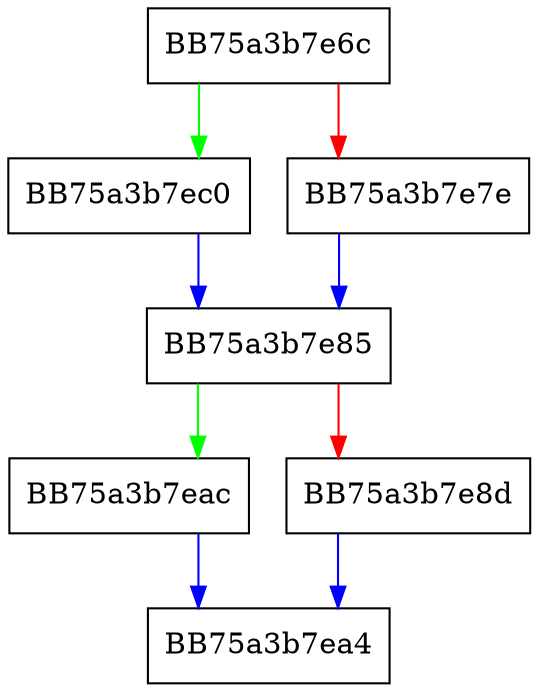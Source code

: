 digraph sputc {
  node [shape="box"];
  graph [splines=ortho];
  BB75a3b7e6c -> BB75a3b7ec0 [color="green"];
  BB75a3b7e6c -> BB75a3b7e7e [color="red"];
  BB75a3b7e7e -> BB75a3b7e85 [color="blue"];
  BB75a3b7e85 -> BB75a3b7eac [color="green"];
  BB75a3b7e85 -> BB75a3b7e8d [color="red"];
  BB75a3b7e8d -> BB75a3b7ea4 [color="blue"];
  BB75a3b7eac -> BB75a3b7ea4 [color="blue"];
  BB75a3b7ec0 -> BB75a3b7e85 [color="blue"];
}